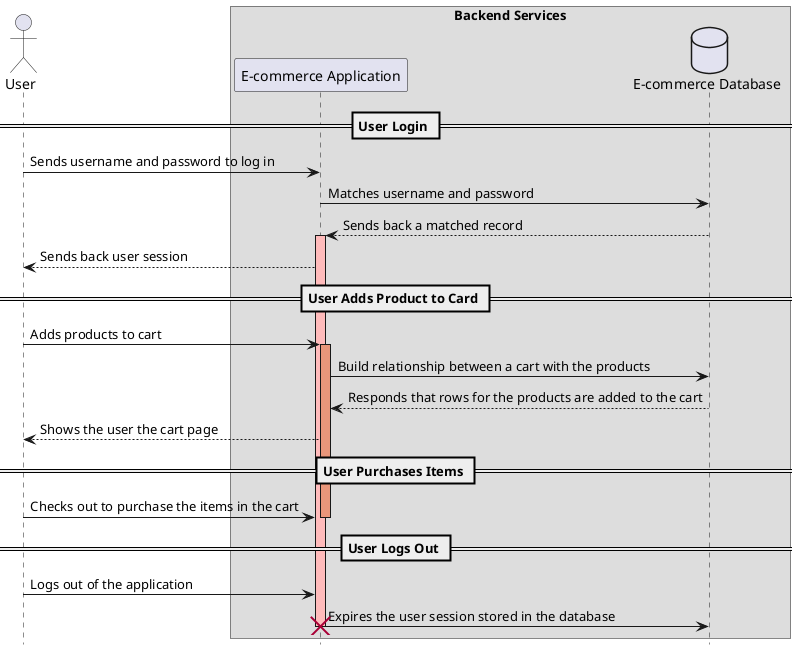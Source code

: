 @startuml
hide footbox

actor User
box "Backend Services"
    participant "E-commerce Application"
    database "E-commerce Database"

== User Login ==
User -> "E-commerce Application" : Sends username and password to log in
"E-commerce Application" -> "E-commerce Database" : Matches username and password
"E-commerce Database" --> "E-commerce Application" : Sends back a matched record

activate "E-commerce Application" #FFBBBB
"E-commerce Application" --> User : Sends back user session

== User Adds Product to Card ==
User -> "E-commerce Application" : Adds products to cart
activate "E-commerce Application" #DarkSalmon
"E-commerce Application" -> "E-commerce Database" : Build relationship between a cart with the products
"E-commerce Database" --> "E-commerce Application" : Responds that rows for the products are added to the cart
"E-commerce Application" --> User : Shows the user the cart page

== User Purchases Items ==
User -> "E-commerce Application" : Checks out to purchase the items in the cart
deactivate "E-commerce Application"

== User Logs Out ==
User -> "E-commerce Application" : Logs out of the application
"E-commerce Application" -> "E-commerce Database" : Expires the user session stored in the database
destroy "E-commerce Application"

@enduml
